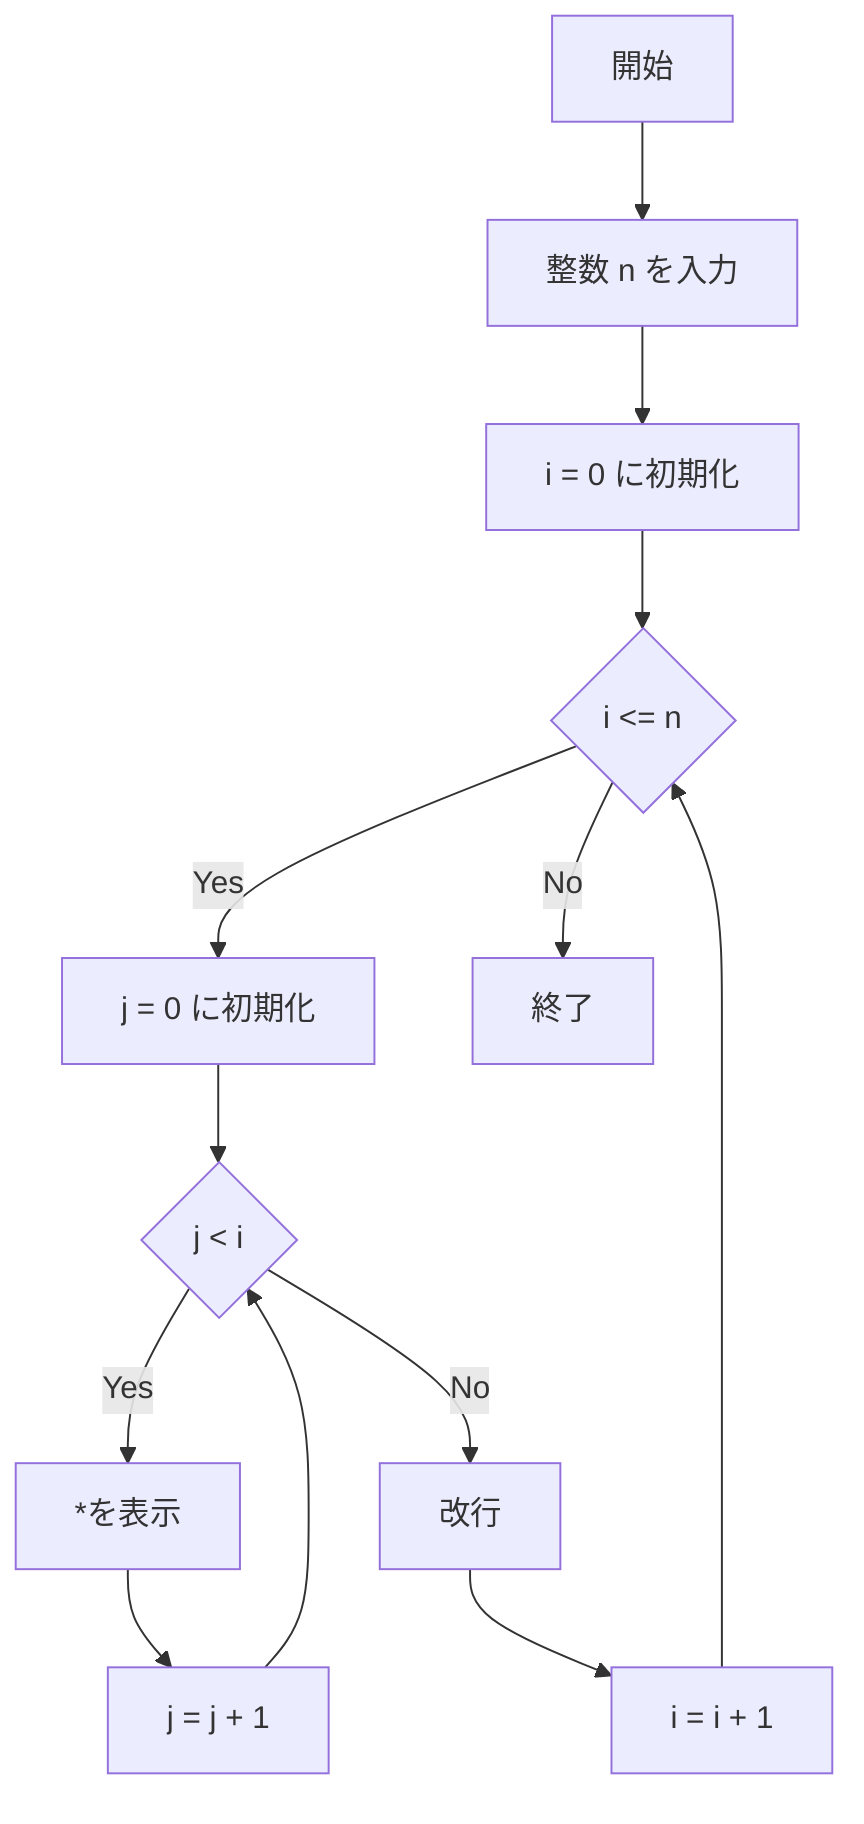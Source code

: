 graph TD
    A[開始] --> B[整数 n を入力]
    B --> C[i = 0 に初期化]
    C --> D{i <= n}
    D -->|Yes| E[j = 0 に初期化]
    E --> F{j < i}
    F -->|Yes| G[*を表示]
    G --> H[j = j + 1]
    H --> F
    F -->|No| I[改行]
    I --> J[i = i + 1]
    J --> D
    D -->|No| K[終了]